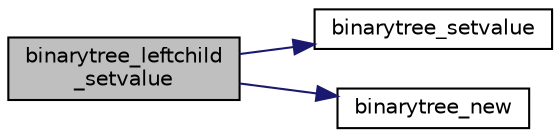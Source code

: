 digraph "binarytree_leftchild_setvalue"
{
 // INTERACTIVE_SVG=YES
  edge [fontname="Helvetica",fontsize="10",labelfontname="Helvetica",labelfontsize="10"];
  node [fontname="Helvetica",fontsize="10",shape=record];
  rankdir="LR";
  Node1 [label="binarytree_leftchild\l_setvalue",height=0.2,width=0.4,color="black", fillcolor="grey75", style="filled", fontcolor="black"];
  Node1 -> Node2 [color="midnightblue",fontsize="10",style="solid",fontname="Helvetica"];
  Node2 [label="binarytree_setvalue",height=0.2,width=0.4,color="black", fillcolor="white", style="filled",URL="$bintree_8h.html#a1b571d5d9225f68d9148c8207b87ec02"];
  Node1 -> Node3 [color="midnightblue",fontsize="10",style="solid",fontname="Helvetica"];
  Node3 [label="binarytree_new",height=0.2,width=0.4,color="black", fillcolor="white", style="filled",URL="$bintree_8h.html#ae8a180180a2f35cf6f6bda81a9546736"];
}
